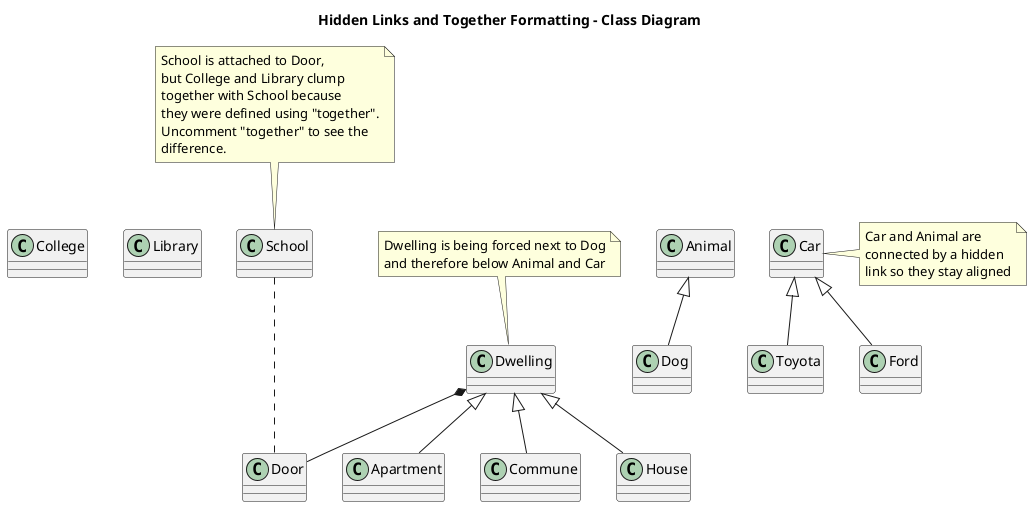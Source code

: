 @startuml Hidden_Links_and_Together_Formatting

title Hidden Links and Together Formatting - Class Diagram

Animal <|-- Dog

Car <|-- Ford
Car <|-- Toyota

Dwelling <|-- House
Dwelling <|-- Apartment
Dwelling <|-- Commune
Dwelling *-- Door

'Use the together keyword to force classes to clump together if possible
together {
  class School
  class Library
  class College
}

School ... Door

note top of School
  School is attached to Door,
  but College and Library clump
  together with School because
  they were defined using "together".
  Uncomment "together" to see the 
  difference.
end note

'You can use hidden links to alter the format of your diagram 
Animal -[hidden]> Car
Dwelling -[hidden]> Dog

note top of Dwelling
  Dwelling is being forced next to Dog
  and therefore below Animal and Car
end note

note right of Car
  Car and Animal are 
  connected by a hidden 
  link so they stay aligned
end note



@enduml